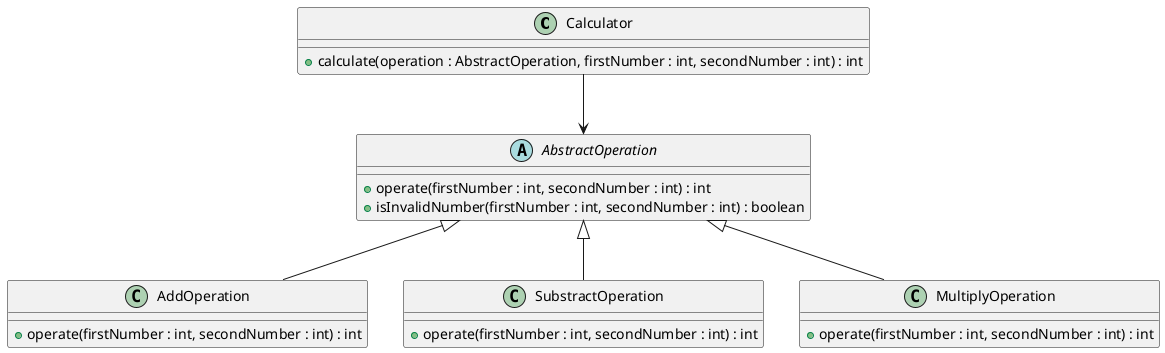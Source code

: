 @startuml
Calculator --> AbstractOperation
AbstractOperation <|-- AddOperation
AbstractOperation <|-- SubstractOperation
AbstractOperation <|-- MultiplyOperation

class Calculator {
  + calculate(operation : AbstractOperation, firstNumber : int, secondNumber : int) : int
}

abstract class AbstractOperation {
  + operate(firstNumber : int, secondNumber : int) : int
  + isInvalidNumber(firstNumber : int, secondNumber : int) : boolean
}

class AddOperation {
  + operate(firstNumber : int, secondNumber : int) : int
}

class SubstractOperation {
  + operate(firstNumber : int, secondNumber : int) : int
}

class MultiplyOperation {
  + operate(firstNumber : int, secondNumber : int) : int
}
@enduml